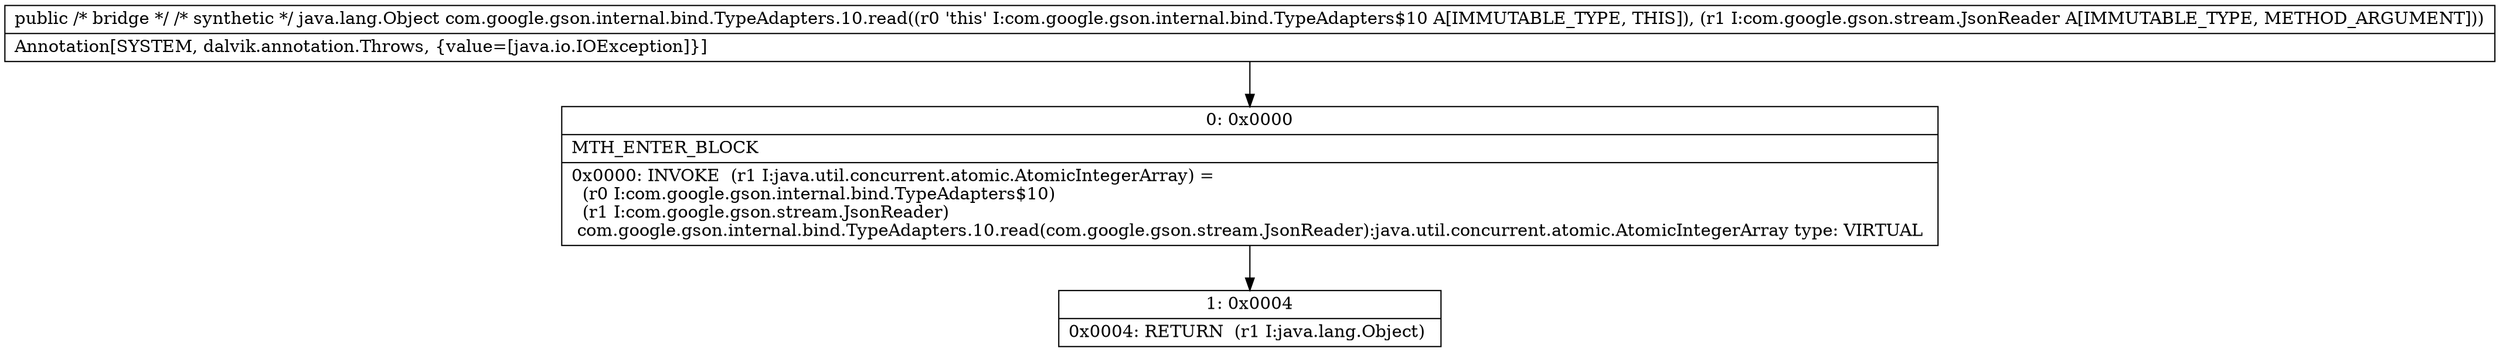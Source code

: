 digraph "CFG forcom.google.gson.internal.bind.TypeAdapters.10.read(Lcom\/google\/gson\/stream\/JsonReader;)Ljava\/lang\/Object;" {
Node_0 [shape=record,label="{0\:\ 0x0000|MTH_ENTER_BLOCK\l|0x0000: INVOKE  (r1 I:java.util.concurrent.atomic.AtomicIntegerArray) = \l  (r0 I:com.google.gson.internal.bind.TypeAdapters$10)\l  (r1 I:com.google.gson.stream.JsonReader)\l com.google.gson.internal.bind.TypeAdapters.10.read(com.google.gson.stream.JsonReader):java.util.concurrent.atomic.AtomicIntegerArray type: VIRTUAL \l}"];
Node_1 [shape=record,label="{1\:\ 0x0004|0x0004: RETURN  (r1 I:java.lang.Object) \l}"];
MethodNode[shape=record,label="{public \/* bridge *\/ \/* synthetic *\/ java.lang.Object com.google.gson.internal.bind.TypeAdapters.10.read((r0 'this' I:com.google.gson.internal.bind.TypeAdapters$10 A[IMMUTABLE_TYPE, THIS]), (r1 I:com.google.gson.stream.JsonReader A[IMMUTABLE_TYPE, METHOD_ARGUMENT]))  | Annotation[SYSTEM, dalvik.annotation.Throws, \{value=[java.io.IOException]\}]\l}"];
MethodNode -> Node_0;
Node_0 -> Node_1;
}

